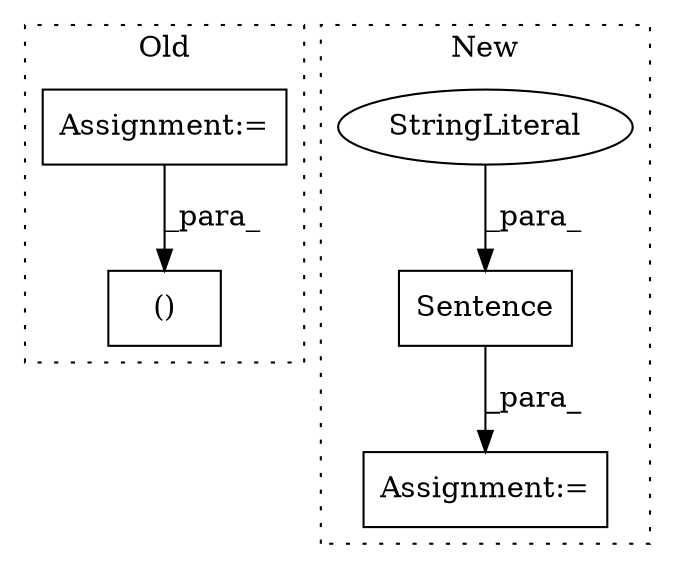 digraph G {
subgraph cluster0 {
1 [label="()" a="106" s="5235" l="45" shape="box"];
5 [label="Assignment:=" a="7" s="5035" l="6" shape="box"];
label = "Old";
style="dotted";
}
subgraph cluster1 {
2 [label="Sentence" a="32" s="6306,6364" l="9,1" shape="box"];
3 [label="StringLiteral" a="45" s="6315" l="49" shape="ellipse"];
4 [label="Assignment:=" a="7" s="6305" l="1" shape="box"];
label = "New";
style="dotted";
}
2 -> 4 [label="_para_"];
3 -> 2 [label="_para_"];
5 -> 1 [label="_para_"];
}
